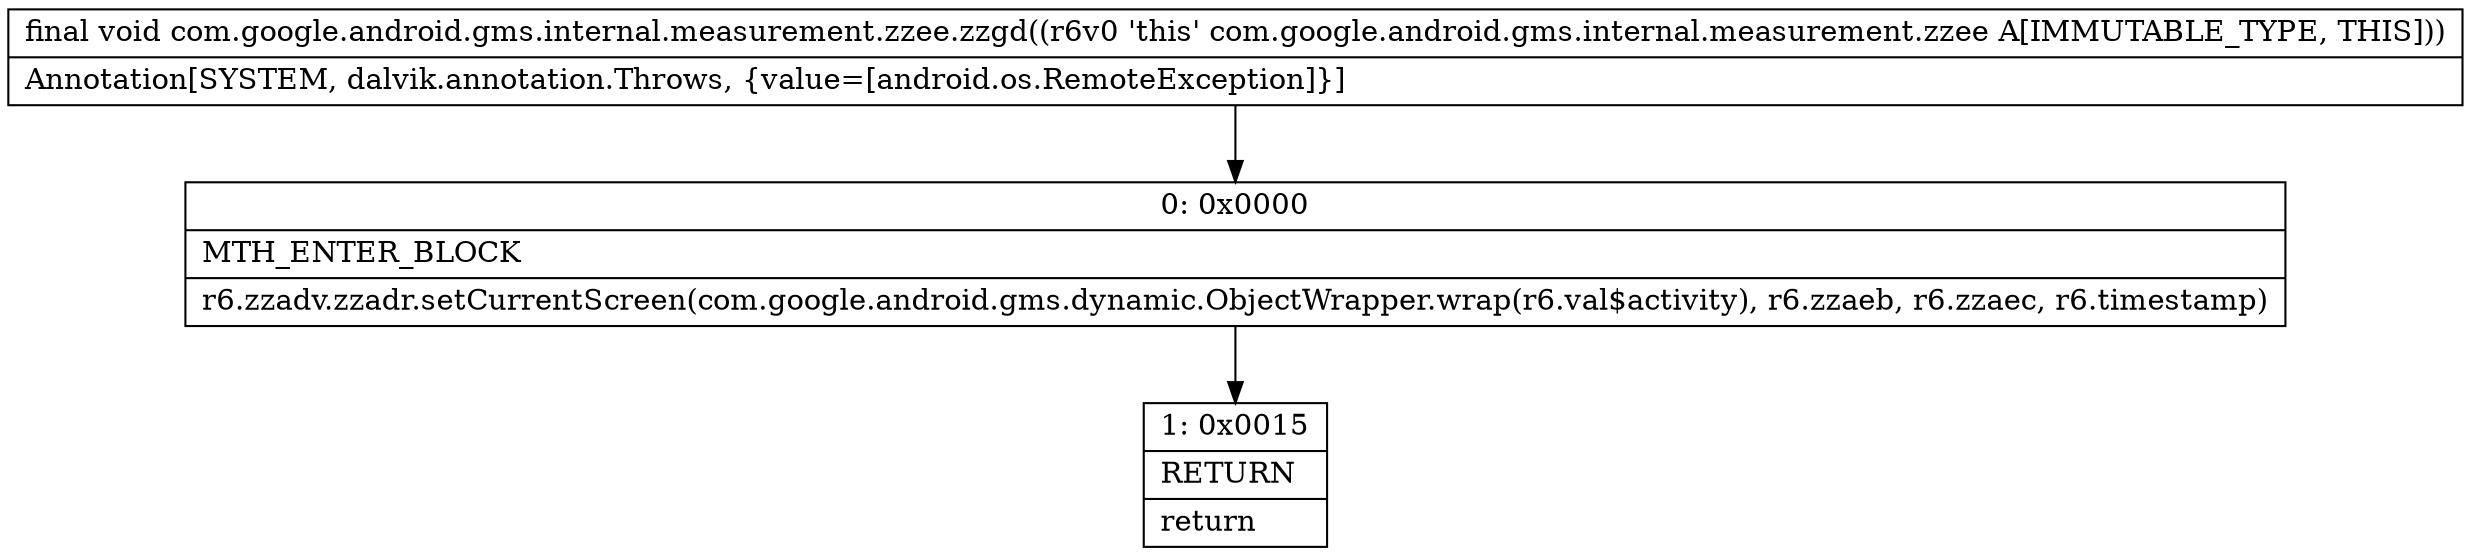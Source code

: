 digraph "CFG forcom.google.android.gms.internal.measurement.zzee.zzgd()V" {
Node_0 [shape=record,label="{0\:\ 0x0000|MTH_ENTER_BLOCK\l|r6.zzadv.zzadr.setCurrentScreen(com.google.android.gms.dynamic.ObjectWrapper.wrap(r6.val$activity), r6.zzaeb, r6.zzaec, r6.timestamp)\l}"];
Node_1 [shape=record,label="{1\:\ 0x0015|RETURN\l|return\l}"];
MethodNode[shape=record,label="{final void com.google.android.gms.internal.measurement.zzee.zzgd((r6v0 'this' com.google.android.gms.internal.measurement.zzee A[IMMUTABLE_TYPE, THIS]))  | Annotation[SYSTEM, dalvik.annotation.Throws, \{value=[android.os.RemoteException]\}]\l}"];
MethodNode -> Node_0;
Node_0 -> Node_1;
}

